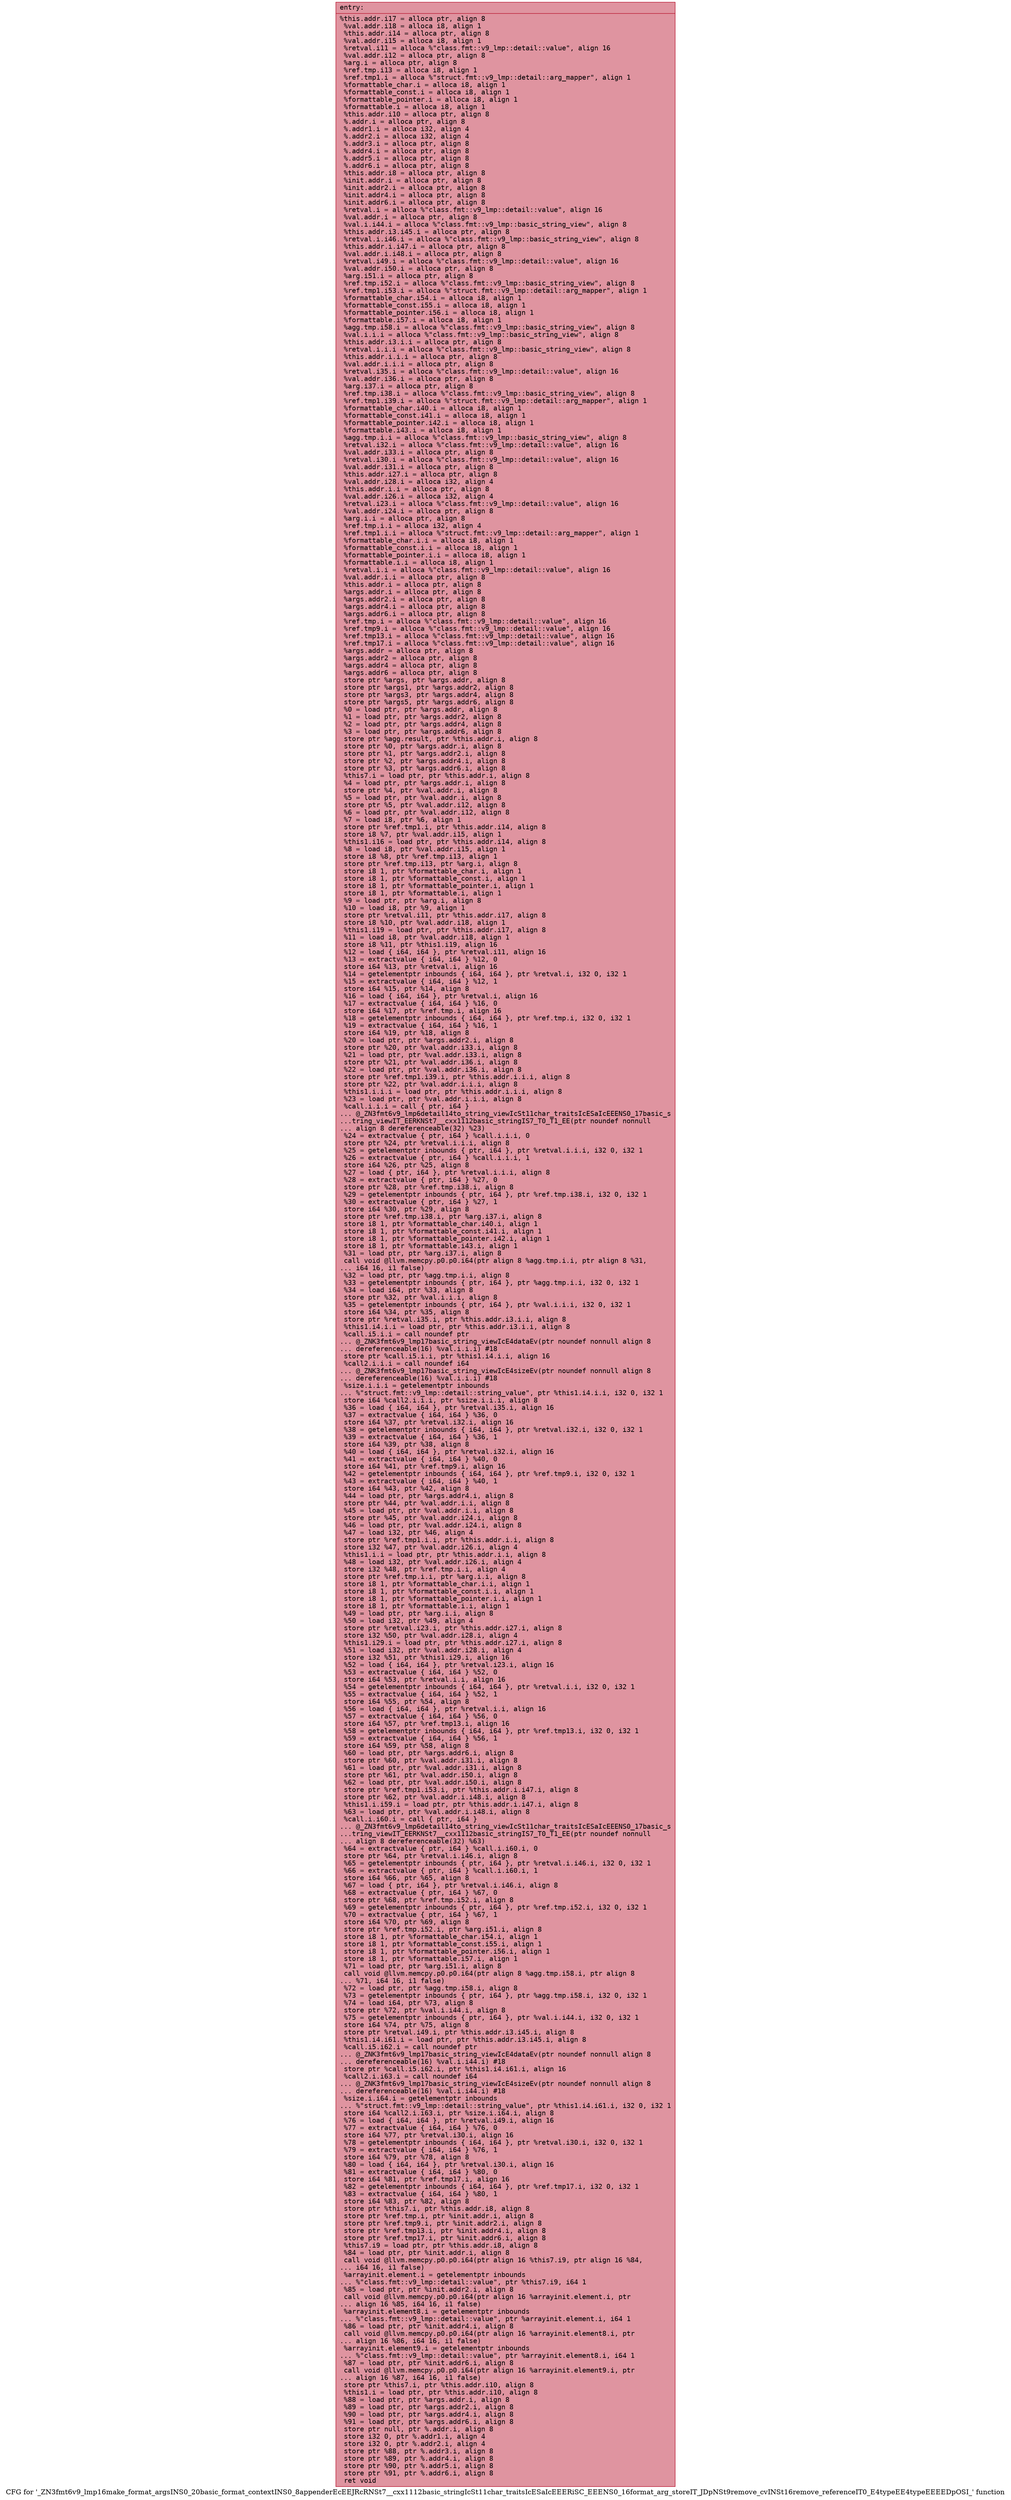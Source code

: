 digraph "CFG for '_ZN3fmt6v9_lmp16make_format_argsINS0_20basic_format_contextINS0_8appenderEcEEJRcRNSt7__cxx1112basic_stringIcSt11char_traitsIcESaIcEEERiSC_EEENS0_16format_arg_storeIT_JDpNSt9remove_cvINSt16remove_referenceIT0_E4typeEE4typeEEEEDpOSI_' function" {
	label="CFG for '_ZN3fmt6v9_lmp16make_format_argsINS0_20basic_format_contextINS0_8appenderEcEEJRcRNSt7__cxx1112basic_stringIcSt11char_traitsIcESaIcEEERiSC_EEENS0_16format_arg_storeIT_JDpNSt9remove_cvINSt16remove_referenceIT0_E4typeEE4typeEEEEDpOSI_' function";

	Node0x558416830aa0 [shape=record,color="#b70d28ff", style=filled, fillcolor="#b70d2870" fontname="Courier",label="{entry:\l|  %this.addr.i17 = alloca ptr, align 8\l  %val.addr.i18 = alloca i8, align 1\l  %this.addr.i14 = alloca ptr, align 8\l  %val.addr.i15 = alloca i8, align 1\l  %retval.i11 = alloca %\"class.fmt::v9_lmp::detail::value\", align 16\l  %val.addr.i12 = alloca ptr, align 8\l  %arg.i = alloca ptr, align 8\l  %ref.tmp.i13 = alloca i8, align 1\l  %ref.tmp1.i = alloca %\"struct.fmt::v9_lmp::detail::arg_mapper\", align 1\l  %formattable_char.i = alloca i8, align 1\l  %formattable_const.i = alloca i8, align 1\l  %formattable_pointer.i = alloca i8, align 1\l  %formattable.i = alloca i8, align 1\l  %this.addr.i10 = alloca ptr, align 8\l  %.addr.i = alloca ptr, align 8\l  %.addr1.i = alloca i32, align 4\l  %.addr2.i = alloca i32, align 4\l  %.addr3.i = alloca ptr, align 8\l  %.addr4.i = alloca ptr, align 8\l  %.addr5.i = alloca ptr, align 8\l  %.addr6.i = alloca ptr, align 8\l  %this.addr.i8 = alloca ptr, align 8\l  %init.addr.i = alloca ptr, align 8\l  %init.addr2.i = alloca ptr, align 8\l  %init.addr4.i = alloca ptr, align 8\l  %init.addr6.i = alloca ptr, align 8\l  %retval.i = alloca %\"class.fmt::v9_lmp::detail::value\", align 16\l  %val.addr.i = alloca ptr, align 8\l  %val.i.i44.i = alloca %\"class.fmt::v9_lmp::basic_string_view\", align 8\l  %this.addr.i3.i45.i = alloca ptr, align 8\l  %retval.i.i46.i = alloca %\"class.fmt::v9_lmp::basic_string_view\", align 8\l  %this.addr.i.i47.i = alloca ptr, align 8\l  %val.addr.i.i48.i = alloca ptr, align 8\l  %retval.i49.i = alloca %\"class.fmt::v9_lmp::detail::value\", align 16\l  %val.addr.i50.i = alloca ptr, align 8\l  %arg.i51.i = alloca ptr, align 8\l  %ref.tmp.i52.i = alloca %\"class.fmt::v9_lmp::basic_string_view\", align 8\l  %ref.tmp1.i53.i = alloca %\"struct.fmt::v9_lmp::detail::arg_mapper\", align 1\l  %formattable_char.i54.i = alloca i8, align 1\l  %formattable_const.i55.i = alloca i8, align 1\l  %formattable_pointer.i56.i = alloca i8, align 1\l  %formattable.i57.i = alloca i8, align 1\l  %agg.tmp.i58.i = alloca %\"class.fmt::v9_lmp::basic_string_view\", align 8\l  %val.i.i.i = alloca %\"class.fmt::v9_lmp::basic_string_view\", align 8\l  %this.addr.i3.i.i = alloca ptr, align 8\l  %retval.i.i.i = alloca %\"class.fmt::v9_lmp::basic_string_view\", align 8\l  %this.addr.i.i.i = alloca ptr, align 8\l  %val.addr.i.i.i = alloca ptr, align 8\l  %retval.i35.i = alloca %\"class.fmt::v9_lmp::detail::value\", align 16\l  %val.addr.i36.i = alloca ptr, align 8\l  %arg.i37.i = alloca ptr, align 8\l  %ref.tmp.i38.i = alloca %\"class.fmt::v9_lmp::basic_string_view\", align 8\l  %ref.tmp1.i39.i = alloca %\"struct.fmt::v9_lmp::detail::arg_mapper\", align 1\l  %formattable_char.i40.i = alloca i8, align 1\l  %formattable_const.i41.i = alloca i8, align 1\l  %formattable_pointer.i42.i = alloca i8, align 1\l  %formattable.i43.i = alloca i8, align 1\l  %agg.tmp.i.i = alloca %\"class.fmt::v9_lmp::basic_string_view\", align 8\l  %retval.i32.i = alloca %\"class.fmt::v9_lmp::detail::value\", align 16\l  %val.addr.i33.i = alloca ptr, align 8\l  %retval.i30.i = alloca %\"class.fmt::v9_lmp::detail::value\", align 16\l  %val.addr.i31.i = alloca ptr, align 8\l  %this.addr.i27.i = alloca ptr, align 8\l  %val.addr.i28.i = alloca i32, align 4\l  %this.addr.i.i = alloca ptr, align 8\l  %val.addr.i26.i = alloca i32, align 4\l  %retval.i23.i = alloca %\"class.fmt::v9_lmp::detail::value\", align 16\l  %val.addr.i24.i = alloca ptr, align 8\l  %arg.i.i = alloca ptr, align 8\l  %ref.tmp.i.i = alloca i32, align 4\l  %ref.tmp1.i.i = alloca %\"struct.fmt::v9_lmp::detail::arg_mapper\", align 1\l  %formattable_char.i.i = alloca i8, align 1\l  %formattable_const.i.i = alloca i8, align 1\l  %formattable_pointer.i.i = alloca i8, align 1\l  %formattable.i.i = alloca i8, align 1\l  %retval.i.i = alloca %\"class.fmt::v9_lmp::detail::value\", align 16\l  %val.addr.i.i = alloca ptr, align 8\l  %this.addr.i = alloca ptr, align 8\l  %args.addr.i = alloca ptr, align 8\l  %args.addr2.i = alloca ptr, align 8\l  %args.addr4.i = alloca ptr, align 8\l  %args.addr6.i = alloca ptr, align 8\l  %ref.tmp.i = alloca %\"class.fmt::v9_lmp::detail::value\", align 16\l  %ref.tmp9.i = alloca %\"class.fmt::v9_lmp::detail::value\", align 16\l  %ref.tmp13.i = alloca %\"class.fmt::v9_lmp::detail::value\", align 16\l  %ref.tmp17.i = alloca %\"class.fmt::v9_lmp::detail::value\", align 16\l  %args.addr = alloca ptr, align 8\l  %args.addr2 = alloca ptr, align 8\l  %args.addr4 = alloca ptr, align 8\l  %args.addr6 = alloca ptr, align 8\l  store ptr %args, ptr %args.addr, align 8\l  store ptr %args1, ptr %args.addr2, align 8\l  store ptr %args3, ptr %args.addr4, align 8\l  store ptr %args5, ptr %args.addr6, align 8\l  %0 = load ptr, ptr %args.addr, align 8\l  %1 = load ptr, ptr %args.addr2, align 8\l  %2 = load ptr, ptr %args.addr4, align 8\l  %3 = load ptr, ptr %args.addr6, align 8\l  store ptr %agg.result, ptr %this.addr.i, align 8\l  store ptr %0, ptr %args.addr.i, align 8\l  store ptr %1, ptr %args.addr2.i, align 8\l  store ptr %2, ptr %args.addr4.i, align 8\l  store ptr %3, ptr %args.addr6.i, align 8\l  %this7.i = load ptr, ptr %this.addr.i, align 8\l  %4 = load ptr, ptr %args.addr.i, align 8\l  store ptr %4, ptr %val.addr.i, align 8\l  %5 = load ptr, ptr %val.addr.i, align 8\l  store ptr %5, ptr %val.addr.i12, align 8\l  %6 = load ptr, ptr %val.addr.i12, align 8\l  %7 = load i8, ptr %6, align 1\l  store ptr %ref.tmp1.i, ptr %this.addr.i14, align 8\l  store i8 %7, ptr %val.addr.i15, align 1\l  %this1.i16 = load ptr, ptr %this.addr.i14, align 8\l  %8 = load i8, ptr %val.addr.i15, align 1\l  store i8 %8, ptr %ref.tmp.i13, align 1\l  store ptr %ref.tmp.i13, ptr %arg.i, align 8\l  store i8 1, ptr %formattable_char.i, align 1\l  store i8 1, ptr %formattable_const.i, align 1\l  store i8 1, ptr %formattable_pointer.i, align 1\l  store i8 1, ptr %formattable.i, align 1\l  %9 = load ptr, ptr %arg.i, align 8\l  %10 = load i8, ptr %9, align 1\l  store ptr %retval.i11, ptr %this.addr.i17, align 8\l  store i8 %10, ptr %val.addr.i18, align 1\l  %this1.i19 = load ptr, ptr %this.addr.i17, align 8\l  %11 = load i8, ptr %val.addr.i18, align 1\l  store i8 %11, ptr %this1.i19, align 16\l  %12 = load \{ i64, i64 \}, ptr %retval.i11, align 16\l  %13 = extractvalue \{ i64, i64 \} %12, 0\l  store i64 %13, ptr %retval.i, align 16\l  %14 = getelementptr inbounds \{ i64, i64 \}, ptr %retval.i, i32 0, i32 1\l  %15 = extractvalue \{ i64, i64 \} %12, 1\l  store i64 %15, ptr %14, align 8\l  %16 = load \{ i64, i64 \}, ptr %retval.i, align 16\l  %17 = extractvalue \{ i64, i64 \} %16, 0\l  store i64 %17, ptr %ref.tmp.i, align 16\l  %18 = getelementptr inbounds \{ i64, i64 \}, ptr %ref.tmp.i, i32 0, i32 1\l  %19 = extractvalue \{ i64, i64 \} %16, 1\l  store i64 %19, ptr %18, align 8\l  %20 = load ptr, ptr %args.addr2.i, align 8\l  store ptr %20, ptr %val.addr.i33.i, align 8\l  %21 = load ptr, ptr %val.addr.i33.i, align 8\l  store ptr %21, ptr %val.addr.i36.i, align 8\l  %22 = load ptr, ptr %val.addr.i36.i, align 8\l  store ptr %ref.tmp1.i39.i, ptr %this.addr.i.i.i, align 8\l  store ptr %22, ptr %val.addr.i.i.i, align 8\l  %this1.i.i.i = load ptr, ptr %this.addr.i.i.i, align 8\l  %23 = load ptr, ptr %val.addr.i.i.i, align 8\l  %call.i.i.i = call \{ ptr, i64 \}\l... @_ZN3fmt6v9_lmp6detail14to_string_viewIcSt11char_traitsIcESaIcEEENS0_17basic_s\l...tring_viewIT_EERKNSt7__cxx1112basic_stringIS7_T0_T1_EE(ptr noundef nonnull\l... align 8 dereferenceable(32) %23)\l  %24 = extractvalue \{ ptr, i64 \} %call.i.i.i, 0\l  store ptr %24, ptr %retval.i.i.i, align 8\l  %25 = getelementptr inbounds \{ ptr, i64 \}, ptr %retval.i.i.i, i32 0, i32 1\l  %26 = extractvalue \{ ptr, i64 \} %call.i.i.i, 1\l  store i64 %26, ptr %25, align 8\l  %27 = load \{ ptr, i64 \}, ptr %retval.i.i.i, align 8\l  %28 = extractvalue \{ ptr, i64 \} %27, 0\l  store ptr %28, ptr %ref.tmp.i38.i, align 8\l  %29 = getelementptr inbounds \{ ptr, i64 \}, ptr %ref.tmp.i38.i, i32 0, i32 1\l  %30 = extractvalue \{ ptr, i64 \} %27, 1\l  store i64 %30, ptr %29, align 8\l  store ptr %ref.tmp.i38.i, ptr %arg.i37.i, align 8\l  store i8 1, ptr %formattable_char.i40.i, align 1\l  store i8 1, ptr %formattable_const.i41.i, align 1\l  store i8 1, ptr %formattable_pointer.i42.i, align 1\l  store i8 1, ptr %formattable.i43.i, align 1\l  %31 = load ptr, ptr %arg.i37.i, align 8\l  call void @llvm.memcpy.p0.p0.i64(ptr align 8 %agg.tmp.i.i, ptr align 8 %31,\l... i64 16, i1 false)\l  %32 = load ptr, ptr %agg.tmp.i.i, align 8\l  %33 = getelementptr inbounds \{ ptr, i64 \}, ptr %agg.tmp.i.i, i32 0, i32 1\l  %34 = load i64, ptr %33, align 8\l  store ptr %32, ptr %val.i.i.i, align 8\l  %35 = getelementptr inbounds \{ ptr, i64 \}, ptr %val.i.i.i, i32 0, i32 1\l  store i64 %34, ptr %35, align 8\l  store ptr %retval.i35.i, ptr %this.addr.i3.i.i, align 8\l  %this1.i4.i.i = load ptr, ptr %this.addr.i3.i.i, align 8\l  %call.i5.i.i = call noundef ptr\l... @_ZNK3fmt6v9_lmp17basic_string_viewIcE4dataEv(ptr noundef nonnull align 8\l... dereferenceable(16) %val.i.i.i) #18\l  store ptr %call.i5.i.i, ptr %this1.i4.i.i, align 16\l  %call2.i.i.i = call noundef i64\l... @_ZNK3fmt6v9_lmp17basic_string_viewIcE4sizeEv(ptr noundef nonnull align 8\l... dereferenceable(16) %val.i.i.i) #18\l  %size.i.i.i = getelementptr inbounds\l... %\"struct.fmt::v9_lmp::detail::string_value\", ptr %this1.i4.i.i, i32 0, i32 1\l  store i64 %call2.i.i.i, ptr %size.i.i.i, align 8\l  %36 = load \{ i64, i64 \}, ptr %retval.i35.i, align 16\l  %37 = extractvalue \{ i64, i64 \} %36, 0\l  store i64 %37, ptr %retval.i32.i, align 16\l  %38 = getelementptr inbounds \{ i64, i64 \}, ptr %retval.i32.i, i32 0, i32 1\l  %39 = extractvalue \{ i64, i64 \} %36, 1\l  store i64 %39, ptr %38, align 8\l  %40 = load \{ i64, i64 \}, ptr %retval.i32.i, align 16\l  %41 = extractvalue \{ i64, i64 \} %40, 0\l  store i64 %41, ptr %ref.tmp9.i, align 16\l  %42 = getelementptr inbounds \{ i64, i64 \}, ptr %ref.tmp9.i, i32 0, i32 1\l  %43 = extractvalue \{ i64, i64 \} %40, 1\l  store i64 %43, ptr %42, align 8\l  %44 = load ptr, ptr %args.addr4.i, align 8\l  store ptr %44, ptr %val.addr.i.i, align 8\l  %45 = load ptr, ptr %val.addr.i.i, align 8\l  store ptr %45, ptr %val.addr.i24.i, align 8\l  %46 = load ptr, ptr %val.addr.i24.i, align 8\l  %47 = load i32, ptr %46, align 4\l  store ptr %ref.tmp1.i.i, ptr %this.addr.i.i, align 8\l  store i32 %47, ptr %val.addr.i26.i, align 4\l  %this1.i.i = load ptr, ptr %this.addr.i.i, align 8\l  %48 = load i32, ptr %val.addr.i26.i, align 4\l  store i32 %48, ptr %ref.tmp.i.i, align 4\l  store ptr %ref.tmp.i.i, ptr %arg.i.i, align 8\l  store i8 1, ptr %formattable_char.i.i, align 1\l  store i8 1, ptr %formattable_const.i.i, align 1\l  store i8 1, ptr %formattable_pointer.i.i, align 1\l  store i8 1, ptr %formattable.i.i, align 1\l  %49 = load ptr, ptr %arg.i.i, align 8\l  %50 = load i32, ptr %49, align 4\l  store ptr %retval.i23.i, ptr %this.addr.i27.i, align 8\l  store i32 %50, ptr %val.addr.i28.i, align 4\l  %this1.i29.i = load ptr, ptr %this.addr.i27.i, align 8\l  %51 = load i32, ptr %val.addr.i28.i, align 4\l  store i32 %51, ptr %this1.i29.i, align 16\l  %52 = load \{ i64, i64 \}, ptr %retval.i23.i, align 16\l  %53 = extractvalue \{ i64, i64 \} %52, 0\l  store i64 %53, ptr %retval.i.i, align 16\l  %54 = getelementptr inbounds \{ i64, i64 \}, ptr %retval.i.i, i32 0, i32 1\l  %55 = extractvalue \{ i64, i64 \} %52, 1\l  store i64 %55, ptr %54, align 8\l  %56 = load \{ i64, i64 \}, ptr %retval.i.i, align 16\l  %57 = extractvalue \{ i64, i64 \} %56, 0\l  store i64 %57, ptr %ref.tmp13.i, align 16\l  %58 = getelementptr inbounds \{ i64, i64 \}, ptr %ref.tmp13.i, i32 0, i32 1\l  %59 = extractvalue \{ i64, i64 \} %56, 1\l  store i64 %59, ptr %58, align 8\l  %60 = load ptr, ptr %args.addr6.i, align 8\l  store ptr %60, ptr %val.addr.i31.i, align 8\l  %61 = load ptr, ptr %val.addr.i31.i, align 8\l  store ptr %61, ptr %val.addr.i50.i, align 8\l  %62 = load ptr, ptr %val.addr.i50.i, align 8\l  store ptr %ref.tmp1.i53.i, ptr %this.addr.i.i47.i, align 8\l  store ptr %62, ptr %val.addr.i.i48.i, align 8\l  %this1.i.i59.i = load ptr, ptr %this.addr.i.i47.i, align 8\l  %63 = load ptr, ptr %val.addr.i.i48.i, align 8\l  %call.i.i60.i = call \{ ptr, i64 \}\l... @_ZN3fmt6v9_lmp6detail14to_string_viewIcSt11char_traitsIcESaIcEEENS0_17basic_s\l...tring_viewIT_EERKNSt7__cxx1112basic_stringIS7_T0_T1_EE(ptr noundef nonnull\l... align 8 dereferenceable(32) %63)\l  %64 = extractvalue \{ ptr, i64 \} %call.i.i60.i, 0\l  store ptr %64, ptr %retval.i.i46.i, align 8\l  %65 = getelementptr inbounds \{ ptr, i64 \}, ptr %retval.i.i46.i, i32 0, i32 1\l  %66 = extractvalue \{ ptr, i64 \} %call.i.i60.i, 1\l  store i64 %66, ptr %65, align 8\l  %67 = load \{ ptr, i64 \}, ptr %retval.i.i46.i, align 8\l  %68 = extractvalue \{ ptr, i64 \} %67, 0\l  store ptr %68, ptr %ref.tmp.i52.i, align 8\l  %69 = getelementptr inbounds \{ ptr, i64 \}, ptr %ref.tmp.i52.i, i32 0, i32 1\l  %70 = extractvalue \{ ptr, i64 \} %67, 1\l  store i64 %70, ptr %69, align 8\l  store ptr %ref.tmp.i52.i, ptr %arg.i51.i, align 8\l  store i8 1, ptr %formattable_char.i54.i, align 1\l  store i8 1, ptr %formattable_const.i55.i, align 1\l  store i8 1, ptr %formattable_pointer.i56.i, align 1\l  store i8 1, ptr %formattable.i57.i, align 1\l  %71 = load ptr, ptr %arg.i51.i, align 8\l  call void @llvm.memcpy.p0.p0.i64(ptr align 8 %agg.tmp.i58.i, ptr align 8\l... %71, i64 16, i1 false)\l  %72 = load ptr, ptr %agg.tmp.i58.i, align 8\l  %73 = getelementptr inbounds \{ ptr, i64 \}, ptr %agg.tmp.i58.i, i32 0, i32 1\l  %74 = load i64, ptr %73, align 8\l  store ptr %72, ptr %val.i.i44.i, align 8\l  %75 = getelementptr inbounds \{ ptr, i64 \}, ptr %val.i.i44.i, i32 0, i32 1\l  store i64 %74, ptr %75, align 8\l  store ptr %retval.i49.i, ptr %this.addr.i3.i45.i, align 8\l  %this1.i4.i61.i = load ptr, ptr %this.addr.i3.i45.i, align 8\l  %call.i5.i62.i = call noundef ptr\l... @_ZNK3fmt6v9_lmp17basic_string_viewIcE4dataEv(ptr noundef nonnull align 8\l... dereferenceable(16) %val.i.i44.i) #18\l  store ptr %call.i5.i62.i, ptr %this1.i4.i61.i, align 16\l  %call2.i.i63.i = call noundef i64\l... @_ZNK3fmt6v9_lmp17basic_string_viewIcE4sizeEv(ptr noundef nonnull align 8\l... dereferenceable(16) %val.i.i44.i) #18\l  %size.i.i64.i = getelementptr inbounds\l... %\"struct.fmt::v9_lmp::detail::string_value\", ptr %this1.i4.i61.i, i32 0, i32 1\l  store i64 %call2.i.i63.i, ptr %size.i.i64.i, align 8\l  %76 = load \{ i64, i64 \}, ptr %retval.i49.i, align 16\l  %77 = extractvalue \{ i64, i64 \} %76, 0\l  store i64 %77, ptr %retval.i30.i, align 16\l  %78 = getelementptr inbounds \{ i64, i64 \}, ptr %retval.i30.i, i32 0, i32 1\l  %79 = extractvalue \{ i64, i64 \} %76, 1\l  store i64 %79, ptr %78, align 8\l  %80 = load \{ i64, i64 \}, ptr %retval.i30.i, align 16\l  %81 = extractvalue \{ i64, i64 \} %80, 0\l  store i64 %81, ptr %ref.tmp17.i, align 16\l  %82 = getelementptr inbounds \{ i64, i64 \}, ptr %ref.tmp17.i, i32 0, i32 1\l  %83 = extractvalue \{ i64, i64 \} %80, 1\l  store i64 %83, ptr %82, align 8\l  store ptr %this7.i, ptr %this.addr.i8, align 8\l  store ptr %ref.tmp.i, ptr %init.addr.i, align 8\l  store ptr %ref.tmp9.i, ptr %init.addr2.i, align 8\l  store ptr %ref.tmp13.i, ptr %init.addr4.i, align 8\l  store ptr %ref.tmp17.i, ptr %init.addr6.i, align 8\l  %this7.i9 = load ptr, ptr %this.addr.i8, align 8\l  %84 = load ptr, ptr %init.addr.i, align 8\l  call void @llvm.memcpy.p0.p0.i64(ptr align 16 %this7.i9, ptr align 16 %84,\l... i64 16, i1 false)\l  %arrayinit.element.i = getelementptr inbounds\l... %\"class.fmt::v9_lmp::detail::value\", ptr %this7.i9, i64 1\l  %85 = load ptr, ptr %init.addr2.i, align 8\l  call void @llvm.memcpy.p0.p0.i64(ptr align 16 %arrayinit.element.i, ptr\l... align 16 %85, i64 16, i1 false)\l  %arrayinit.element8.i = getelementptr inbounds\l... %\"class.fmt::v9_lmp::detail::value\", ptr %arrayinit.element.i, i64 1\l  %86 = load ptr, ptr %init.addr4.i, align 8\l  call void @llvm.memcpy.p0.p0.i64(ptr align 16 %arrayinit.element8.i, ptr\l... align 16 %86, i64 16, i1 false)\l  %arrayinit.element9.i = getelementptr inbounds\l... %\"class.fmt::v9_lmp::detail::value\", ptr %arrayinit.element8.i, i64 1\l  %87 = load ptr, ptr %init.addr6.i, align 8\l  call void @llvm.memcpy.p0.p0.i64(ptr align 16 %arrayinit.element9.i, ptr\l... align 16 %87, i64 16, i1 false)\l  store ptr %this7.i, ptr %this.addr.i10, align 8\l  %this1.i = load ptr, ptr %this.addr.i10, align 8\l  %88 = load ptr, ptr %args.addr.i, align 8\l  %89 = load ptr, ptr %args.addr2.i, align 8\l  %90 = load ptr, ptr %args.addr4.i, align 8\l  %91 = load ptr, ptr %args.addr6.i, align 8\l  store ptr null, ptr %.addr.i, align 8\l  store i32 0, ptr %.addr1.i, align 4\l  store i32 0, ptr %.addr2.i, align 4\l  store ptr %88, ptr %.addr3.i, align 8\l  store ptr %89, ptr %.addr4.i, align 8\l  store ptr %90, ptr %.addr5.i, align 8\l  store ptr %91, ptr %.addr6.i, align 8\l  ret void\l}"];
}
